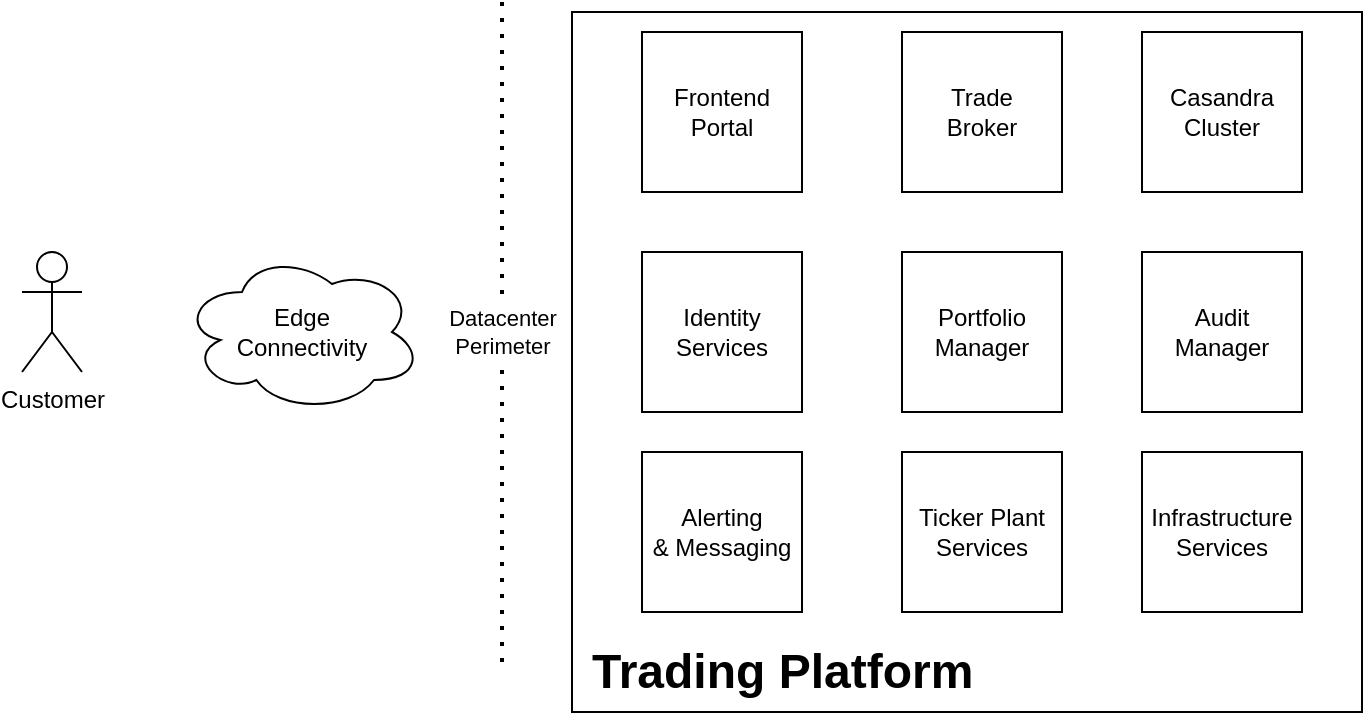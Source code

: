 <mxfile version="14.9.3" type="device"><diagram id="lYTfoneGuMQ0lLlp9lrl" name="Abstract"><mxGraphModel dx="1422" dy="762" grid="1" gridSize="10" guides="1" tooltips="1" connect="1" arrows="1" fold="1" page="1" pageScale="1" pageWidth="850" pageHeight="1100" math="0" shadow="0"><root><mxCell id="RGGlp_oOIesvz46d6Klt-0"/><mxCell id="RGGlp_oOIesvz46d6Klt-1" parent="RGGlp_oOIesvz46d6Klt-0"/><mxCell id="RGGlp_oOIesvz46d6Klt-13" value="" style="rounded=0;whiteSpace=wrap;html=1;" vertex="1" parent="RGGlp_oOIesvz46d6Klt-1"><mxGeometry x="365" y="165" width="395" height="350" as="geometry"/></mxCell><mxCell id="RGGlp_oOIesvz46d6Klt-2" value="Customer" style="shape=umlActor;verticalLabelPosition=bottom;verticalAlign=top;html=1;outlineConnect=0;" vertex="1" parent="RGGlp_oOIesvz46d6Klt-1"><mxGeometry x="90" y="285" width="30" height="60" as="geometry"/></mxCell><mxCell id="RGGlp_oOIesvz46d6Klt-3" value="Edge&lt;br&gt;Connectivity" style="ellipse;shape=cloud;whiteSpace=wrap;html=1;" vertex="1" parent="RGGlp_oOIesvz46d6Klt-1"><mxGeometry x="170" y="285" width="120" height="80" as="geometry"/></mxCell><mxCell id="RGGlp_oOIesvz46d6Klt-4" value="Datacenter&lt;br&gt;Perimeter" style="endArrow=none;dashed=1;html=1;dashPattern=1 3;strokeWidth=2;" edge="1" parent="RGGlp_oOIesvz46d6Klt-1"><mxGeometry width="50" height="50" relative="1" as="geometry"><mxPoint x="330" y="490" as="sourcePoint"/><mxPoint x="330" y="160" as="targetPoint"/></mxGeometry></mxCell><mxCell id="RGGlp_oOIesvz46d6Klt-5" value="Frontend&lt;br&gt;Portal" style="whiteSpace=wrap;html=1;aspect=fixed;" vertex="1" parent="RGGlp_oOIesvz46d6Klt-1"><mxGeometry x="400" y="175" width="80" height="80" as="geometry"/></mxCell><mxCell id="RGGlp_oOIesvz46d6Klt-6" value="Trade&lt;br&gt;Broker" style="whiteSpace=wrap;html=1;aspect=fixed;" vertex="1" parent="RGGlp_oOIesvz46d6Klt-1"><mxGeometry x="530" y="175" width="80" height="80" as="geometry"/></mxCell><mxCell id="RGGlp_oOIesvz46d6Klt-7" value="Portfolio&lt;br&gt;Manager" style="whiteSpace=wrap;html=1;aspect=fixed;" vertex="1" parent="RGGlp_oOIesvz46d6Klt-1"><mxGeometry x="530" y="285" width="80" height="80" as="geometry"/></mxCell><mxCell id="RGGlp_oOIesvz46d6Klt-8" value="Identity&lt;br&gt;Services" style="whiteSpace=wrap;html=1;aspect=fixed;" vertex="1" parent="RGGlp_oOIesvz46d6Klt-1"><mxGeometry x="400" y="285" width="80" height="80" as="geometry"/></mxCell><mxCell id="RGGlp_oOIesvz46d6Klt-9" value="Alerting&lt;br&gt;&amp;amp; Messaging" style="whiteSpace=wrap;html=1;aspect=fixed;" vertex="1" parent="RGGlp_oOIesvz46d6Klt-1"><mxGeometry x="400" y="385" width="80" height="80" as="geometry"/></mxCell><mxCell id="RGGlp_oOIesvz46d6Klt-10" value="Ticker&amp;nbsp;Plant Services" style="whiteSpace=wrap;html=1;aspect=fixed;" vertex="1" parent="RGGlp_oOIesvz46d6Klt-1"><mxGeometry x="530" y="385" width="80" height="80" as="geometry"/></mxCell><mxCell id="RGGlp_oOIesvz46d6Klt-14" value="&lt;h1&gt;Trading Platform&lt;/h1&gt;" style="text;html=1;strokeColor=none;fillColor=none;spacing=5;spacingTop=-20;whiteSpace=wrap;overflow=hidden;rounded=0;" vertex="1" parent="RGGlp_oOIesvz46d6Klt-1"><mxGeometry x="370" y="475" width="300" height="40" as="geometry"/></mxCell><mxCell id="RGGlp_oOIesvz46d6Klt-15" value="Casandra&lt;br&gt;Cluster" style="whiteSpace=wrap;html=1;aspect=fixed;" vertex="1" parent="RGGlp_oOIesvz46d6Klt-1"><mxGeometry x="650" y="175" width="80" height="80" as="geometry"/></mxCell><mxCell id="RGGlp_oOIesvz46d6Klt-16" value="Audit Manager" style="whiteSpace=wrap;html=1;aspect=fixed;" vertex="1" parent="RGGlp_oOIesvz46d6Klt-1"><mxGeometry x="650" y="285" width="80" height="80" as="geometry"/></mxCell><mxCell id="RGGlp_oOIesvz46d6Klt-17" value="Infrastructure&lt;br&gt;Services" style="whiteSpace=wrap;html=1;aspect=fixed;" vertex="1" parent="RGGlp_oOIesvz46d6Klt-1"><mxGeometry x="650" y="385" width="80" height="80" as="geometry"/></mxCell></root></mxGraphModel></diagram></mxfile>